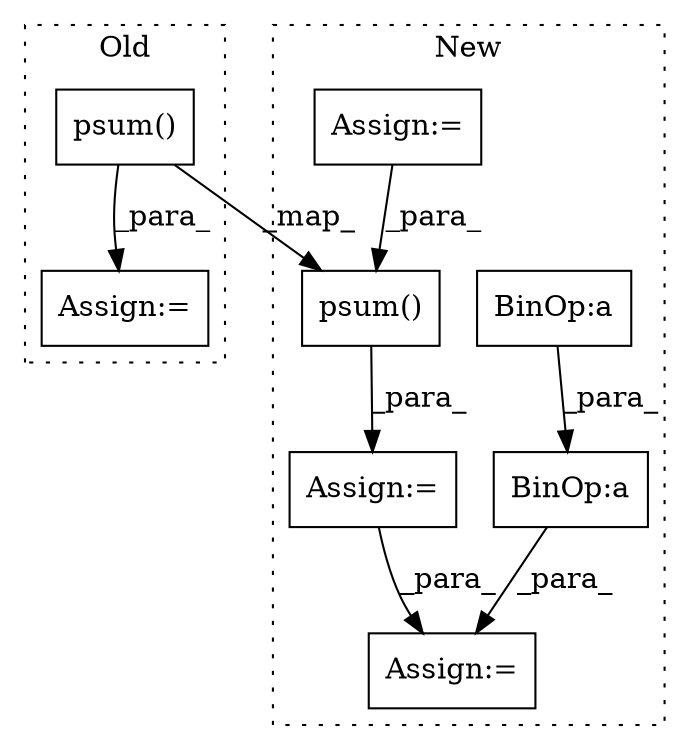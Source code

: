 digraph G {
subgraph cluster0 {
1 [label="psum()" a="75" s="3462,3520" l="9,1" shape="box"];
8 [label="Assign:=" a="68" s="3530" l="3" shape="box"];
label = "Old";
style="dotted";
}
subgraph cluster1 {
2 [label="psum()" a="75" s="3497,3529" l="9,1" shape="box"];
3 [label="Assign:=" a="68" s="3611" l="3" shape="box"];
4 [label="BinOp:a" a="82" s="3658" l="3" shape="box"];
5 [label="BinOp:a" a="82" s="3652" l="3" shape="box"];
6 [label="Assign:=" a="68" s="3567" l="3" shape="box"];
7 [label="Assign:=" a="68" s="3446" l="3" shape="box"];
label = "New";
style="dotted";
}
1 -> 8 [label="_para_"];
1 -> 2 [label="_map_"];
2 -> 6 [label="_para_"];
4 -> 3 [label="_para_"];
5 -> 4 [label="_para_"];
6 -> 3 [label="_para_"];
7 -> 2 [label="_para_"];
}